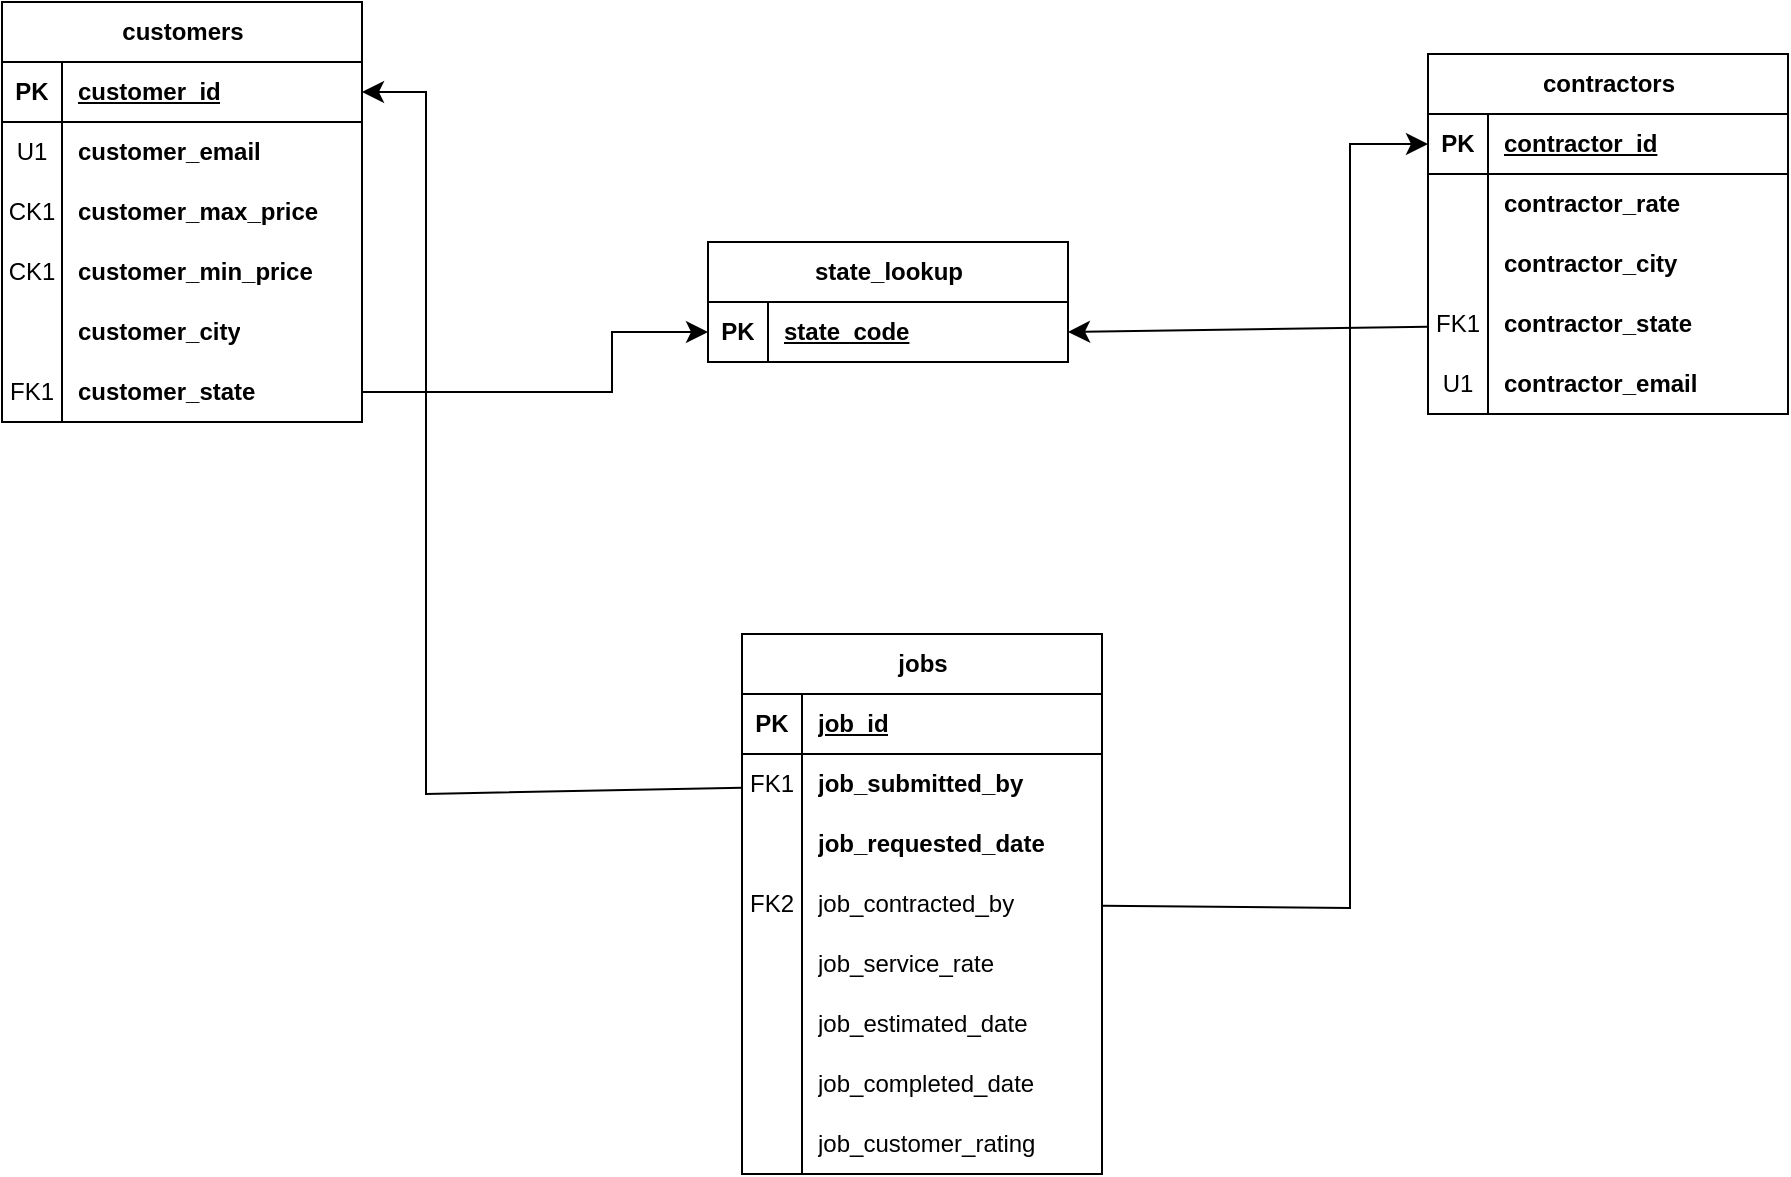 <mxfile version="24.0.1" type="device">
  <diagram name="Page-1" id="LeJiYUxAZs8b_pVfkrwG">
    <mxGraphModel dx="1354" dy="1090" grid="0" gridSize="10" guides="1" tooltips="1" connect="1" arrows="1" fold="1" page="0" pageScale="1" pageWidth="850" pageHeight="1100" math="0" shadow="0">
      <root>
        <mxCell id="0" />
        <mxCell id="1" parent="0" />
        <mxCell id="MUvxgnFfzwbl9sJxVHG3-14" value="customers" style="shape=table;startSize=30;container=1;collapsible=1;childLayout=tableLayout;fixedRows=1;rowLines=0;fontStyle=1;align=center;resizeLast=1;html=1;" vertex="1" parent="1">
          <mxGeometry x="-66" y="-48" width="180" height="210" as="geometry" />
        </mxCell>
        <mxCell id="MUvxgnFfzwbl9sJxVHG3-15" value="" style="shape=tableRow;horizontal=0;startSize=0;swimlaneHead=0;swimlaneBody=0;fillColor=none;collapsible=0;dropTarget=0;points=[[0,0.5],[1,0.5]];portConstraint=eastwest;top=0;left=0;right=0;bottom=1;" vertex="1" parent="MUvxgnFfzwbl9sJxVHG3-14">
          <mxGeometry y="30" width="180" height="30" as="geometry" />
        </mxCell>
        <mxCell id="MUvxgnFfzwbl9sJxVHG3-16" value="PK" style="shape=partialRectangle;connectable=0;fillColor=none;top=0;left=0;bottom=0;right=0;fontStyle=1;overflow=hidden;whiteSpace=wrap;html=1;" vertex="1" parent="MUvxgnFfzwbl9sJxVHG3-15">
          <mxGeometry width="30" height="30" as="geometry">
            <mxRectangle width="30" height="30" as="alternateBounds" />
          </mxGeometry>
        </mxCell>
        <mxCell id="MUvxgnFfzwbl9sJxVHG3-17" value="customer_id" style="shape=partialRectangle;connectable=0;fillColor=none;top=0;left=0;bottom=0;right=0;align=left;spacingLeft=6;fontStyle=5;overflow=hidden;whiteSpace=wrap;html=1;" vertex="1" parent="MUvxgnFfzwbl9sJxVHG3-15">
          <mxGeometry x="30" width="150" height="30" as="geometry">
            <mxRectangle width="150" height="30" as="alternateBounds" />
          </mxGeometry>
        </mxCell>
        <mxCell id="MUvxgnFfzwbl9sJxVHG3-18" value="" style="shape=tableRow;horizontal=0;startSize=0;swimlaneHead=0;swimlaneBody=0;fillColor=none;collapsible=0;dropTarget=0;points=[[0,0.5],[1,0.5]];portConstraint=eastwest;top=0;left=0;right=0;bottom=0;" vertex="1" parent="MUvxgnFfzwbl9sJxVHG3-14">
          <mxGeometry y="60" width="180" height="30" as="geometry" />
        </mxCell>
        <mxCell id="MUvxgnFfzwbl9sJxVHG3-19" value="U1" style="shape=partialRectangle;connectable=0;fillColor=none;top=0;left=0;bottom=0;right=0;editable=1;overflow=hidden;whiteSpace=wrap;html=1;" vertex="1" parent="MUvxgnFfzwbl9sJxVHG3-18">
          <mxGeometry width="30" height="30" as="geometry">
            <mxRectangle width="30" height="30" as="alternateBounds" />
          </mxGeometry>
        </mxCell>
        <mxCell id="MUvxgnFfzwbl9sJxVHG3-20" value="&lt;b&gt;customer_email&lt;/b&gt;" style="shape=partialRectangle;connectable=0;fillColor=none;top=0;left=0;bottom=0;right=0;align=left;spacingLeft=6;overflow=hidden;whiteSpace=wrap;html=1;" vertex="1" parent="MUvxgnFfzwbl9sJxVHG3-18">
          <mxGeometry x="30" width="150" height="30" as="geometry">
            <mxRectangle width="150" height="30" as="alternateBounds" />
          </mxGeometry>
        </mxCell>
        <mxCell id="MUvxgnFfzwbl9sJxVHG3-21" value="" style="shape=tableRow;horizontal=0;startSize=0;swimlaneHead=0;swimlaneBody=0;fillColor=none;collapsible=0;dropTarget=0;points=[[0,0.5],[1,0.5]];portConstraint=eastwest;top=0;left=0;right=0;bottom=0;" vertex="1" parent="MUvxgnFfzwbl9sJxVHG3-14">
          <mxGeometry y="90" width="180" height="30" as="geometry" />
        </mxCell>
        <mxCell id="MUvxgnFfzwbl9sJxVHG3-22" value="CK1" style="shape=partialRectangle;connectable=0;fillColor=none;top=0;left=0;bottom=0;right=0;editable=1;overflow=hidden;whiteSpace=wrap;html=1;" vertex="1" parent="MUvxgnFfzwbl9sJxVHG3-21">
          <mxGeometry width="30" height="30" as="geometry">
            <mxRectangle width="30" height="30" as="alternateBounds" />
          </mxGeometry>
        </mxCell>
        <mxCell id="MUvxgnFfzwbl9sJxVHG3-23" value="&lt;b&gt;customer_max_price&lt;/b&gt;" style="shape=partialRectangle;connectable=0;fillColor=none;top=0;left=0;bottom=0;right=0;align=left;spacingLeft=6;overflow=hidden;whiteSpace=wrap;html=1;" vertex="1" parent="MUvxgnFfzwbl9sJxVHG3-21">
          <mxGeometry x="30" width="150" height="30" as="geometry">
            <mxRectangle width="150" height="30" as="alternateBounds" />
          </mxGeometry>
        </mxCell>
        <mxCell id="MUvxgnFfzwbl9sJxVHG3-24" value="" style="shape=tableRow;horizontal=0;startSize=0;swimlaneHead=0;swimlaneBody=0;fillColor=none;collapsible=0;dropTarget=0;points=[[0,0.5],[1,0.5]];portConstraint=eastwest;top=0;left=0;right=0;bottom=0;" vertex="1" parent="MUvxgnFfzwbl9sJxVHG3-14">
          <mxGeometry y="120" width="180" height="30" as="geometry" />
        </mxCell>
        <mxCell id="MUvxgnFfzwbl9sJxVHG3-25" value="CK1" style="shape=partialRectangle;connectable=0;fillColor=none;top=0;left=0;bottom=0;right=0;editable=1;overflow=hidden;whiteSpace=wrap;html=1;" vertex="1" parent="MUvxgnFfzwbl9sJxVHG3-24">
          <mxGeometry width="30" height="30" as="geometry">
            <mxRectangle width="30" height="30" as="alternateBounds" />
          </mxGeometry>
        </mxCell>
        <mxCell id="MUvxgnFfzwbl9sJxVHG3-26" value="&lt;b&gt;customer_min_price&lt;/b&gt;" style="shape=partialRectangle;connectable=0;fillColor=none;top=0;left=0;bottom=0;right=0;align=left;spacingLeft=6;overflow=hidden;whiteSpace=wrap;html=1;" vertex="1" parent="MUvxgnFfzwbl9sJxVHG3-24">
          <mxGeometry x="30" width="150" height="30" as="geometry">
            <mxRectangle width="150" height="30" as="alternateBounds" />
          </mxGeometry>
        </mxCell>
        <mxCell id="MUvxgnFfzwbl9sJxVHG3-27" value="" style="shape=tableRow;horizontal=0;startSize=0;swimlaneHead=0;swimlaneBody=0;fillColor=none;collapsible=0;dropTarget=0;points=[[0,0.5],[1,0.5]];portConstraint=eastwest;top=0;left=0;right=0;bottom=0;" vertex="1" parent="MUvxgnFfzwbl9sJxVHG3-14">
          <mxGeometry y="150" width="180" height="30" as="geometry" />
        </mxCell>
        <mxCell id="MUvxgnFfzwbl9sJxVHG3-28" value="" style="shape=partialRectangle;connectable=0;fillColor=none;top=0;left=0;bottom=0;right=0;editable=1;overflow=hidden;whiteSpace=wrap;html=1;" vertex="1" parent="MUvxgnFfzwbl9sJxVHG3-27">
          <mxGeometry width="30" height="30" as="geometry">
            <mxRectangle width="30" height="30" as="alternateBounds" />
          </mxGeometry>
        </mxCell>
        <mxCell id="MUvxgnFfzwbl9sJxVHG3-29" value="&lt;b&gt;customer_city&lt;/b&gt;" style="shape=partialRectangle;connectable=0;fillColor=none;top=0;left=0;bottom=0;right=0;align=left;spacingLeft=6;overflow=hidden;whiteSpace=wrap;html=1;" vertex="1" parent="MUvxgnFfzwbl9sJxVHG3-27">
          <mxGeometry x="30" width="150" height="30" as="geometry">
            <mxRectangle width="150" height="30" as="alternateBounds" />
          </mxGeometry>
        </mxCell>
        <mxCell id="MUvxgnFfzwbl9sJxVHG3-30" value="" style="shape=tableRow;horizontal=0;startSize=0;swimlaneHead=0;swimlaneBody=0;fillColor=none;collapsible=0;dropTarget=0;points=[[0,0.5],[1,0.5]];portConstraint=eastwest;top=0;left=0;right=0;bottom=0;" vertex="1" parent="MUvxgnFfzwbl9sJxVHG3-14">
          <mxGeometry y="180" width="180" height="30" as="geometry" />
        </mxCell>
        <mxCell id="MUvxgnFfzwbl9sJxVHG3-31" value="FK1" style="shape=partialRectangle;connectable=0;fillColor=none;top=0;left=0;bottom=0;right=0;editable=1;overflow=hidden;whiteSpace=wrap;html=1;" vertex="1" parent="MUvxgnFfzwbl9sJxVHG3-30">
          <mxGeometry width="30" height="30" as="geometry">
            <mxRectangle width="30" height="30" as="alternateBounds" />
          </mxGeometry>
        </mxCell>
        <mxCell id="MUvxgnFfzwbl9sJxVHG3-32" value="&lt;b&gt;customer_state&lt;/b&gt;" style="shape=partialRectangle;connectable=0;fillColor=none;top=0;left=0;bottom=0;right=0;align=left;spacingLeft=6;overflow=hidden;whiteSpace=wrap;html=1;" vertex="1" parent="MUvxgnFfzwbl9sJxVHG3-30">
          <mxGeometry x="30" width="150" height="30" as="geometry">
            <mxRectangle width="150" height="30" as="alternateBounds" />
          </mxGeometry>
        </mxCell>
        <mxCell id="MUvxgnFfzwbl9sJxVHG3-38" value="contractors" style="shape=table;startSize=30;container=1;collapsible=1;childLayout=tableLayout;fixedRows=1;rowLines=0;fontStyle=1;align=center;resizeLast=1;html=1;" vertex="1" parent="1">
          <mxGeometry x="647" y="-22" width="180" height="180" as="geometry" />
        </mxCell>
        <mxCell id="MUvxgnFfzwbl9sJxVHG3-39" value="" style="shape=tableRow;horizontal=0;startSize=0;swimlaneHead=0;swimlaneBody=0;fillColor=none;collapsible=0;dropTarget=0;points=[[0,0.5],[1,0.5]];portConstraint=eastwest;top=0;left=0;right=0;bottom=1;" vertex="1" parent="MUvxgnFfzwbl9sJxVHG3-38">
          <mxGeometry y="30" width="180" height="30" as="geometry" />
        </mxCell>
        <mxCell id="MUvxgnFfzwbl9sJxVHG3-40" value="PK" style="shape=partialRectangle;connectable=0;fillColor=none;top=0;left=0;bottom=0;right=0;fontStyle=1;overflow=hidden;whiteSpace=wrap;html=1;" vertex="1" parent="MUvxgnFfzwbl9sJxVHG3-39">
          <mxGeometry width="30" height="30" as="geometry">
            <mxRectangle width="30" height="30" as="alternateBounds" />
          </mxGeometry>
        </mxCell>
        <mxCell id="MUvxgnFfzwbl9sJxVHG3-41" value="contractor_id" style="shape=partialRectangle;connectable=0;fillColor=none;top=0;left=0;bottom=0;right=0;align=left;spacingLeft=6;fontStyle=5;overflow=hidden;whiteSpace=wrap;html=1;" vertex="1" parent="MUvxgnFfzwbl9sJxVHG3-39">
          <mxGeometry x="30" width="150" height="30" as="geometry">
            <mxRectangle width="150" height="30" as="alternateBounds" />
          </mxGeometry>
        </mxCell>
        <mxCell id="MUvxgnFfzwbl9sJxVHG3-42" value="" style="shape=tableRow;horizontal=0;startSize=0;swimlaneHead=0;swimlaneBody=0;fillColor=none;collapsible=0;dropTarget=0;points=[[0,0.5],[1,0.5]];portConstraint=eastwest;top=0;left=0;right=0;bottom=0;" vertex="1" parent="MUvxgnFfzwbl9sJxVHG3-38">
          <mxGeometry y="60" width="180" height="30" as="geometry" />
        </mxCell>
        <mxCell id="MUvxgnFfzwbl9sJxVHG3-43" value="" style="shape=partialRectangle;connectable=0;fillColor=none;top=0;left=0;bottom=0;right=0;editable=1;overflow=hidden;whiteSpace=wrap;html=1;" vertex="1" parent="MUvxgnFfzwbl9sJxVHG3-42">
          <mxGeometry width="30" height="30" as="geometry">
            <mxRectangle width="30" height="30" as="alternateBounds" />
          </mxGeometry>
        </mxCell>
        <mxCell id="MUvxgnFfzwbl9sJxVHG3-44" value="&lt;b&gt;contractor_rate&lt;/b&gt;" style="shape=partialRectangle;connectable=0;fillColor=none;top=0;left=0;bottom=0;right=0;align=left;spacingLeft=6;overflow=hidden;whiteSpace=wrap;html=1;" vertex="1" parent="MUvxgnFfzwbl9sJxVHG3-42">
          <mxGeometry x="30" width="150" height="30" as="geometry">
            <mxRectangle width="150" height="30" as="alternateBounds" />
          </mxGeometry>
        </mxCell>
        <mxCell id="MUvxgnFfzwbl9sJxVHG3-45" value="" style="shape=tableRow;horizontal=0;startSize=0;swimlaneHead=0;swimlaneBody=0;fillColor=none;collapsible=0;dropTarget=0;points=[[0,0.5],[1,0.5]];portConstraint=eastwest;top=0;left=0;right=0;bottom=0;" vertex="1" parent="MUvxgnFfzwbl9sJxVHG3-38">
          <mxGeometry y="90" width="180" height="30" as="geometry" />
        </mxCell>
        <mxCell id="MUvxgnFfzwbl9sJxVHG3-46" value="" style="shape=partialRectangle;connectable=0;fillColor=none;top=0;left=0;bottom=0;right=0;editable=1;overflow=hidden;whiteSpace=wrap;html=1;" vertex="1" parent="MUvxgnFfzwbl9sJxVHG3-45">
          <mxGeometry width="30" height="30" as="geometry">
            <mxRectangle width="30" height="30" as="alternateBounds" />
          </mxGeometry>
        </mxCell>
        <mxCell id="MUvxgnFfzwbl9sJxVHG3-47" value="&lt;b&gt;contractor_city&lt;/b&gt;" style="shape=partialRectangle;connectable=0;fillColor=none;top=0;left=0;bottom=0;right=0;align=left;spacingLeft=6;overflow=hidden;whiteSpace=wrap;html=1;" vertex="1" parent="MUvxgnFfzwbl9sJxVHG3-45">
          <mxGeometry x="30" width="150" height="30" as="geometry">
            <mxRectangle width="150" height="30" as="alternateBounds" />
          </mxGeometry>
        </mxCell>
        <mxCell id="MUvxgnFfzwbl9sJxVHG3-48" value="" style="shape=tableRow;horizontal=0;startSize=0;swimlaneHead=0;swimlaneBody=0;fillColor=none;collapsible=0;dropTarget=0;points=[[0,0.5],[1,0.5]];portConstraint=eastwest;top=0;left=0;right=0;bottom=0;" vertex="1" parent="MUvxgnFfzwbl9sJxVHG3-38">
          <mxGeometry y="120" width="180" height="30" as="geometry" />
        </mxCell>
        <mxCell id="MUvxgnFfzwbl9sJxVHG3-49" value="FK1" style="shape=partialRectangle;connectable=0;fillColor=none;top=0;left=0;bottom=0;right=0;editable=1;overflow=hidden;whiteSpace=wrap;html=1;" vertex="1" parent="MUvxgnFfzwbl9sJxVHG3-48">
          <mxGeometry width="30" height="30" as="geometry">
            <mxRectangle width="30" height="30" as="alternateBounds" />
          </mxGeometry>
        </mxCell>
        <mxCell id="MUvxgnFfzwbl9sJxVHG3-50" value="&lt;b&gt;contractor_state&lt;/b&gt;" style="shape=partialRectangle;connectable=0;fillColor=none;top=0;left=0;bottom=0;right=0;align=left;spacingLeft=6;overflow=hidden;whiteSpace=wrap;html=1;" vertex="1" parent="MUvxgnFfzwbl9sJxVHG3-48">
          <mxGeometry x="30" width="150" height="30" as="geometry">
            <mxRectangle width="150" height="30" as="alternateBounds" />
          </mxGeometry>
        </mxCell>
        <mxCell id="MUvxgnFfzwbl9sJxVHG3-67" value="" style="shape=tableRow;horizontal=0;startSize=0;swimlaneHead=0;swimlaneBody=0;fillColor=none;collapsible=0;dropTarget=0;points=[[0,0.5],[1,0.5]];portConstraint=eastwest;top=0;left=0;right=0;bottom=0;" vertex="1" parent="MUvxgnFfzwbl9sJxVHG3-38">
          <mxGeometry y="150" width="180" height="30" as="geometry" />
        </mxCell>
        <mxCell id="MUvxgnFfzwbl9sJxVHG3-68" value="U1" style="shape=partialRectangle;connectable=0;fillColor=none;top=0;left=0;bottom=0;right=0;editable=1;overflow=hidden;whiteSpace=wrap;html=1;" vertex="1" parent="MUvxgnFfzwbl9sJxVHG3-67">
          <mxGeometry width="30" height="30" as="geometry">
            <mxRectangle width="30" height="30" as="alternateBounds" />
          </mxGeometry>
        </mxCell>
        <mxCell id="MUvxgnFfzwbl9sJxVHG3-69" value="&lt;b&gt;contractor_email&lt;/b&gt;" style="shape=partialRectangle;connectable=0;fillColor=none;top=0;left=0;bottom=0;right=0;align=left;spacingLeft=6;overflow=hidden;whiteSpace=wrap;html=1;" vertex="1" parent="MUvxgnFfzwbl9sJxVHG3-67">
          <mxGeometry x="30" width="150" height="30" as="geometry">
            <mxRectangle width="150" height="30" as="alternateBounds" />
          </mxGeometry>
        </mxCell>
        <mxCell id="MUvxgnFfzwbl9sJxVHG3-97" style="edgeStyle=none;curved=0;rounded=0;orthogonalLoop=1;jettySize=auto;html=1;entryX=0;entryY=0.5;entryDx=0;entryDy=0;fontSize=12;startSize=8;endSize=8;" edge="1" parent="1" source="MUvxgnFfzwbl9sJxVHG3-51" target="MUvxgnFfzwbl9sJxVHG3-39">
          <mxGeometry relative="1" as="geometry">
            <Array as="points">
              <mxPoint x="608" y="405" />
              <mxPoint x="608" y="23" />
            </Array>
          </mxGeometry>
        </mxCell>
        <mxCell id="MUvxgnFfzwbl9sJxVHG3-51" value="jobs" style="shape=table;startSize=30;container=1;collapsible=1;childLayout=tableLayout;fixedRows=1;rowLines=0;fontStyle=1;align=center;resizeLast=1;html=1;" vertex="1" parent="1">
          <mxGeometry x="304" y="268" width="180" height="270" as="geometry" />
        </mxCell>
        <mxCell id="MUvxgnFfzwbl9sJxVHG3-52" value="" style="shape=tableRow;horizontal=0;startSize=0;swimlaneHead=0;swimlaneBody=0;fillColor=none;collapsible=0;dropTarget=0;points=[[0,0.5],[1,0.5]];portConstraint=eastwest;top=0;left=0;right=0;bottom=1;" vertex="1" parent="MUvxgnFfzwbl9sJxVHG3-51">
          <mxGeometry y="30" width="180" height="30" as="geometry" />
        </mxCell>
        <mxCell id="MUvxgnFfzwbl9sJxVHG3-53" value="PK" style="shape=partialRectangle;connectable=0;fillColor=none;top=0;left=0;bottom=0;right=0;fontStyle=1;overflow=hidden;whiteSpace=wrap;html=1;" vertex="1" parent="MUvxgnFfzwbl9sJxVHG3-52">
          <mxGeometry width="30" height="30" as="geometry">
            <mxRectangle width="30" height="30" as="alternateBounds" />
          </mxGeometry>
        </mxCell>
        <mxCell id="MUvxgnFfzwbl9sJxVHG3-54" value="job_id" style="shape=partialRectangle;connectable=0;fillColor=none;top=0;left=0;bottom=0;right=0;align=left;spacingLeft=6;fontStyle=5;overflow=hidden;whiteSpace=wrap;html=1;" vertex="1" parent="MUvxgnFfzwbl9sJxVHG3-52">
          <mxGeometry x="30" width="150" height="30" as="geometry">
            <mxRectangle width="150" height="30" as="alternateBounds" />
          </mxGeometry>
        </mxCell>
        <mxCell id="MUvxgnFfzwbl9sJxVHG3-55" value="" style="shape=tableRow;horizontal=0;startSize=0;swimlaneHead=0;swimlaneBody=0;fillColor=none;collapsible=0;dropTarget=0;points=[[0,0.5],[1,0.5]];portConstraint=eastwest;top=0;left=0;right=0;bottom=0;" vertex="1" parent="MUvxgnFfzwbl9sJxVHG3-51">
          <mxGeometry y="60" width="180" height="30" as="geometry" />
        </mxCell>
        <mxCell id="MUvxgnFfzwbl9sJxVHG3-56" value="FK1" style="shape=partialRectangle;connectable=0;fillColor=none;top=0;left=0;bottom=0;right=0;editable=1;overflow=hidden;whiteSpace=wrap;html=1;" vertex="1" parent="MUvxgnFfzwbl9sJxVHG3-55">
          <mxGeometry width="30" height="30" as="geometry">
            <mxRectangle width="30" height="30" as="alternateBounds" />
          </mxGeometry>
        </mxCell>
        <mxCell id="MUvxgnFfzwbl9sJxVHG3-57" value="&lt;b&gt;job_submitted_by&lt;/b&gt;" style="shape=partialRectangle;connectable=0;fillColor=none;top=0;left=0;bottom=0;right=0;align=left;spacingLeft=6;overflow=hidden;whiteSpace=wrap;html=1;" vertex="1" parent="MUvxgnFfzwbl9sJxVHG3-55">
          <mxGeometry x="30" width="150" height="30" as="geometry">
            <mxRectangle width="150" height="30" as="alternateBounds" />
          </mxGeometry>
        </mxCell>
        <mxCell id="MUvxgnFfzwbl9sJxVHG3-58" value="" style="shape=tableRow;horizontal=0;startSize=0;swimlaneHead=0;swimlaneBody=0;fillColor=none;collapsible=0;dropTarget=0;points=[[0,0.5],[1,0.5]];portConstraint=eastwest;top=0;left=0;right=0;bottom=0;" vertex="1" parent="MUvxgnFfzwbl9sJxVHG3-51">
          <mxGeometry y="90" width="180" height="30" as="geometry" />
        </mxCell>
        <mxCell id="MUvxgnFfzwbl9sJxVHG3-59" value="" style="shape=partialRectangle;connectable=0;fillColor=none;top=0;left=0;bottom=0;right=0;editable=1;overflow=hidden;whiteSpace=wrap;html=1;" vertex="1" parent="MUvxgnFfzwbl9sJxVHG3-58">
          <mxGeometry width="30" height="30" as="geometry">
            <mxRectangle width="30" height="30" as="alternateBounds" />
          </mxGeometry>
        </mxCell>
        <mxCell id="MUvxgnFfzwbl9sJxVHG3-60" value="&lt;b&gt;job_requested_date&lt;/b&gt;" style="shape=partialRectangle;connectable=0;fillColor=none;top=0;left=0;bottom=0;right=0;align=left;spacingLeft=6;overflow=hidden;whiteSpace=wrap;html=1;" vertex="1" parent="MUvxgnFfzwbl9sJxVHG3-58">
          <mxGeometry x="30" width="150" height="30" as="geometry">
            <mxRectangle width="150" height="30" as="alternateBounds" />
          </mxGeometry>
        </mxCell>
        <mxCell id="MUvxgnFfzwbl9sJxVHG3-61" value="" style="shape=tableRow;horizontal=0;startSize=0;swimlaneHead=0;swimlaneBody=0;fillColor=none;collapsible=0;dropTarget=0;points=[[0,0.5],[1,0.5]];portConstraint=eastwest;top=0;left=0;right=0;bottom=0;" vertex="1" parent="MUvxgnFfzwbl9sJxVHG3-51">
          <mxGeometry y="120" width="180" height="30" as="geometry" />
        </mxCell>
        <mxCell id="MUvxgnFfzwbl9sJxVHG3-62" value="FK2" style="shape=partialRectangle;connectable=0;fillColor=none;top=0;left=0;bottom=0;right=0;editable=1;overflow=hidden;whiteSpace=wrap;html=1;" vertex="1" parent="MUvxgnFfzwbl9sJxVHG3-61">
          <mxGeometry width="30" height="30" as="geometry">
            <mxRectangle width="30" height="30" as="alternateBounds" />
          </mxGeometry>
        </mxCell>
        <mxCell id="MUvxgnFfzwbl9sJxVHG3-63" value="job_contracted_by" style="shape=partialRectangle;connectable=0;fillColor=none;top=0;left=0;bottom=0;right=0;align=left;spacingLeft=6;overflow=hidden;whiteSpace=wrap;html=1;" vertex="1" parent="MUvxgnFfzwbl9sJxVHG3-61">
          <mxGeometry x="30" width="150" height="30" as="geometry">
            <mxRectangle width="150" height="30" as="alternateBounds" />
          </mxGeometry>
        </mxCell>
        <mxCell id="MUvxgnFfzwbl9sJxVHG3-70" value="" style="shape=tableRow;horizontal=0;startSize=0;swimlaneHead=0;swimlaneBody=0;fillColor=none;collapsible=0;dropTarget=0;points=[[0,0.5],[1,0.5]];portConstraint=eastwest;top=0;left=0;right=0;bottom=0;" vertex="1" parent="MUvxgnFfzwbl9sJxVHG3-51">
          <mxGeometry y="150" width="180" height="30" as="geometry" />
        </mxCell>
        <mxCell id="MUvxgnFfzwbl9sJxVHG3-71" value="" style="shape=partialRectangle;connectable=0;fillColor=none;top=0;left=0;bottom=0;right=0;editable=1;overflow=hidden;whiteSpace=wrap;html=1;" vertex="1" parent="MUvxgnFfzwbl9sJxVHG3-70">
          <mxGeometry width="30" height="30" as="geometry">
            <mxRectangle width="30" height="30" as="alternateBounds" />
          </mxGeometry>
        </mxCell>
        <mxCell id="MUvxgnFfzwbl9sJxVHG3-72" value="job_service_rate" style="shape=partialRectangle;connectable=0;fillColor=none;top=0;left=0;bottom=0;right=0;align=left;spacingLeft=6;overflow=hidden;whiteSpace=wrap;html=1;" vertex="1" parent="MUvxgnFfzwbl9sJxVHG3-70">
          <mxGeometry x="30" width="150" height="30" as="geometry">
            <mxRectangle width="150" height="30" as="alternateBounds" />
          </mxGeometry>
        </mxCell>
        <mxCell id="MUvxgnFfzwbl9sJxVHG3-73" value="" style="shape=tableRow;horizontal=0;startSize=0;swimlaneHead=0;swimlaneBody=0;fillColor=none;collapsible=0;dropTarget=0;points=[[0,0.5],[1,0.5]];portConstraint=eastwest;top=0;left=0;right=0;bottom=0;" vertex="1" parent="MUvxgnFfzwbl9sJxVHG3-51">
          <mxGeometry y="180" width="180" height="30" as="geometry" />
        </mxCell>
        <mxCell id="MUvxgnFfzwbl9sJxVHG3-74" value="" style="shape=partialRectangle;connectable=0;fillColor=none;top=0;left=0;bottom=0;right=0;editable=1;overflow=hidden;whiteSpace=wrap;html=1;" vertex="1" parent="MUvxgnFfzwbl9sJxVHG3-73">
          <mxGeometry width="30" height="30" as="geometry">
            <mxRectangle width="30" height="30" as="alternateBounds" />
          </mxGeometry>
        </mxCell>
        <mxCell id="MUvxgnFfzwbl9sJxVHG3-75" value="job_estimated_date" style="shape=partialRectangle;connectable=0;fillColor=none;top=0;left=0;bottom=0;right=0;align=left;spacingLeft=6;overflow=hidden;whiteSpace=wrap;html=1;" vertex="1" parent="MUvxgnFfzwbl9sJxVHG3-73">
          <mxGeometry x="30" width="150" height="30" as="geometry">
            <mxRectangle width="150" height="30" as="alternateBounds" />
          </mxGeometry>
        </mxCell>
        <mxCell id="MUvxgnFfzwbl9sJxVHG3-76" value="" style="shape=tableRow;horizontal=0;startSize=0;swimlaneHead=0;swimlaneBody=0;fillColor=none;collapsible=0;dropTarget=0;points=[[0,0.5],[1,0.5]];portConstraint=eastwest;top=0;left=0;right=0;bottom=0;" vertex="1" parent="MUvxgnFfzwbl9sJxVHG3-51">
          <mxGeometry y="210" width="180" height="30" as="geometry" />
        </mxCell>
        <mxCell id="MUvxgnFfzwbl9sJxVHG3-77" value="" style="shape=partialRectangle;connectable=0;fillColor=none;top=0;left=0;bottom=0;right=0;editable=1;overflow=hidden;whiteSpace=wrap;html=1;" vertex="1" parent="MUvxgnFfzwbl9sJxVHG3-76">
          <mxGeometry width="30" height="30" as="geometry">
            <mxRectangle width="30" height="30" as="alternateBounds" />
          </mxGeometry>
        </mxCell>
        <mxCell id="MUvxgnFfzwbl9sJxVHG3-78" value="job_completed_date" style="shape=partialRectangle;connectable=0;fillColor=none;top=0;left=0;bottom=0;right=0;align=left;spacingLeft=6;overflow=hidden;whiteSpace=wrap;html=1;" vertex="1" parent="MUvxgnFfzwbl9sJxVHG3-76">
          <mxGeometry x="30" width="150" height="30" as="geometry">
            <mxRectangle width="150" height="30" as="alternateBounds" />
          </mxGeometry>
        </mxCell>
        <mxCell id="MUvxgnFfzwbl9sJxVHG3-79" value="" style="shape=tableRow;horizontal=0;startSize=0;swimlaneHead=0;swimlaneBody=0;fillColor=none;collapsible=0;dropTarget=0;points=[[0,0.5],[1,0.5]];portConstraint=eastwest;top=0;left=0;right=0;bottom=0;" vertex="1" parent="MUvxgnFfzwbl9sJxVHG3-51">
          <mxGeometry y="240" width="180" height="30" as="geometry" />
        </mxCell>
        <mxCell id="MUvxgnFfzwbl9sJxVHG3-80" value="" style="shape=partialRectangle;connectable=0;fillColor=none;top=0;left=0;bottom=0;right=0;editable=1;overflow=hidden;whiteSpace=wrap;html=1;" vertex="1" parent="MUvxgnFfzwbl9sJxVHG3-79">
          <mxGeometry width="30" height="30" as="geometry">
            <mxRectangle width="30" height="30" as="alternateBounds" />
          </mxGeometry>
        </mxCell>
        <mxCell id="MUvxgnFfzwbl9sJxVHG3-81" value="job_customer_rating" style="shape=partialRectangle;connectable=0;fillColor=none;top=0;left=0;bottom=0;right=0;align=left;spacingLeft=6;overflow=hidden;whiteSpace=wrap;html=1;" vertex="1" parent="MUvxgnFfzwbl9sJxVHG3-79">
          <mxGeometry x="30" width="150" height="30" as="geometry">
            <mxRectangle width="150" height="30" as="alternateBounds" />
          </mxGeometry>
        </mxCell>
        <mxCell id="MUvxgnFfzwbl9sJxVHG3-82" value="state_lookup" style="shape=table;startSize=30;container=1;collapsible=1;childLayout=tableLayout;fixedRows=1;rowLines=0;fontStyle=1;align=center;resizeLast=1;html=1;" vertex="1" parent="1">
          <mxGeometry x="287" y="72" width="180" height="60" as="geometry" />
        </mxCell>
        <mxCell id="MUvxgnFfzwbl9sJxVHG3-83" value="" style="shape=tableRow;horizontal=0;startSize=0;swimlaneHead=0;swimlaneBody=0;fillColor=none;collapsible=0;dropTarget=0;points=[[0,0.5],[1,0.5]];portConstraint=eastwest;top=0;left=0;right=0;bottom=1;" vertex="1" parent="MUvxgnFfzwbl9sJxVHG3-82">
          <mxGeometry y="30" width="180" height="30" as="geometry" />
        </mxCell>
        <mxCell id="MUvxgnFfzwbl9sJxVHG3-84" value="PK" style="shape=partialRectangle;connectable=0;fillColor=none;top=0;left=0;bottom=0;right=0;fontStyle=1;overflow=hidden;whiteSpace=wrap;html=1;" vertex="1" parent="MUvxgnFfzwbl9sJxVHG3-83">
          <mxGeometry width="30" height="30" as="geometry">
            <mxRectangle width="30" height="30" as="alternateBounds" />
          </mxGeometry>
        </mxCell>
        <mxCell id="MUvxgnFfzwbl9sJxVHG3-85" value="state_code" style="shape=partialRectangle;connectable=0;fillColor=none;top=0;left=0;bottom=0;right=0;align=left;spacingLeft=6;fontStyle=5;overflow=hidden;whiteSpace=wrap;html=1;" vertex="1" parent="MUvxgnFfzwbl9sJxVHG3-83">
          <mxGeometry x="30" width="150" height="30" as="geometry">
            <mxRectangle width="150" height="30" as="alternateBounds" />
          </mxGeometry>
        </mxCell>
        <mxCell id="MUvxgnFfzwbl9sJxVHG3-95" style="edgeStyle=none;curved=0;rounded=0;orthogonalLoop=1;jettySize=auto;html=1;fontSize=12;startSize=8;endSize=8;exitX=1;exitY=0.5;exitDx=0;exitDy=0;" edge="1" parent="1" source="MUvxgnFfzwbl9sJxVHG3-30" target="MUvxgnFfzwbl9sJxVHG3-83">
          <mxGeometry relative="1" as="geometry">
            <Array as="points">
              <mxPoint x="239" y="147" />
              <mxPoint x="239" y="117" />
            </Array>
          </mxGeometry>
        </mxCell>
        <mxCell id="MUvxgnFfzwbl9sJxVHG3-96" style="edgeStyle=none;curved=1;rounded=0;orthogonalLoop=1;jettySize=auto;html=1;entryX=1;entryY=0.5;entryDx=0;entryDy=0;fontSize=12;startSize=8;endSize=8;" edge="1" parent="1" source="MUvxgnFfzwbl9sJxVHG3-48" target="MUvxgnFfzwbl9sJxVHG3-83">
          <mxGeometry relative="1" as="geometry" />
        </mxCell>
        <mxCell id="MUvxgnFfzwbl9sJxVHG3-98" style="edgeStyle=none;curved=0;rounded=0;orthogonalLoop=1;jettySize=auto;html=1;entryX=1;entryY=0.5;entryDx=0;entryDy=0;fontSize=12;startSize=8;endSize=8;" edge="1" parent="1" source="MUvxgnFfzwbl9sJxVHG3-55" target="MUvxgnFfzwbl9sJxVHG3-15">
          <mxGeometry relative="1" as="geometry">
            <Array as="points">
              <mxPoint x="146" y="348" />
              <mxPoint x="146" y="-3" />
            </Array>
          </mxGeometry>
        </mxCell>
      </root>
    </mxGraphModel>
  </diagram>
</mxfile>
